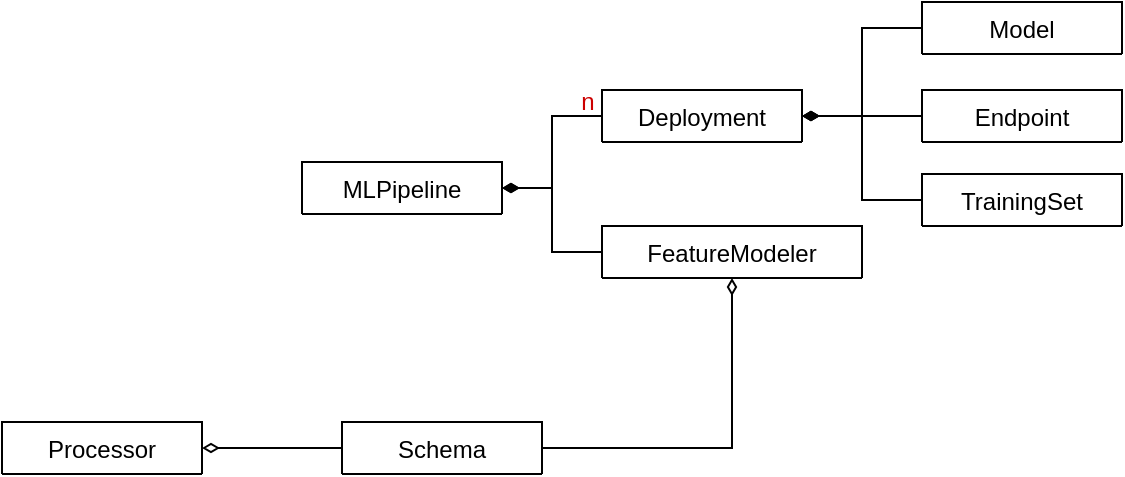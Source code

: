 <mxfile version="12.6.2" type="github">
  <diagram id="50PFHMBwWoru9Kx3dnVT" name="Page-1">
    <mxGraphModel dx="807" dy="548" grid="1" gridSize="10" guides="1" tooltips="1" connect="1" arrows="1" fold="1" page="1" pageScale="1" pageWidth="827" pageHeight="1169" math="0" shadow="0">
      <root>
        <mxCell id="0"/>
        <mxCell id="1" parent="0"/>
        <mxCell id="7ZKbAUIHLJUo5AwXwC-h-1" style="edgeStyle=orthogonalEdgeStyle;rounded=0;orthogonalLoop=1;jettySize=auto;html=1;exitX=1;exitY=0.5;exitDx=0;exitDy=0;entryX=0;entryY=0.5;entryDx=0;entryDy=0;startArrow=diamondThin;startFill=1;endArrow=none;endFill=0;labelPosition=right;verticalLabelPosition=top;align=left;verticalAlign=bottom;" edge="1" parent="1" source="EUaZMrfHuvkhfZzwmmWV-1" target="EUaZMrfHuvkhfZzwmmWV-16">
          <mxGeometry relative="1" as="geometry"/>
        </mxCell>
        <mxCell id="7ZKbAUIHLJUo5AwXwC-h-3" style="edgeStyle=orthogonalEdgeStyle;rounded=0;orthogonalLoop=1;jettySize=auto;html=1;exitX=1;exitY=0.5;exitDx=0;exitDy=0;entryX=0;entryY=0.5;entryDx=0;entryDy=0;startArrow=diamondThin;startFill=1;endArrow=none;endFill=0;" edge="1" parent="1" source="EUaZMrfHuvkhfZzwmmWV-1" target="7ZKbAUIHLJUo5AwXwC-h-2">
          <mxGeometry relative="1" as="geometry"/>
        </mxCell>
        <mxCell id="EUaZMrfHuvkhfZzwmmWV-1" value="MLPipeline" style="swimlane;fontStyle=0;childLayout=stackLayout;horizontal=1;startSize=26;fillColor=none;horizontalStack=0;resizeParent=1;resizeParentMax=0;resizeLast=0;collapsible=1;marginBottom=0;" parent="1" vertex="1" collapsed="1">
          <mxGeometry x="270" y="220" width="100" height="26" as="geometry">
            <mxRectangle x="270" y="184" width="140" height="52" as="alternateBounds"/>
          </mxGeometry>
        </mxCell>
        <mxCell id="EUaZMrfHuvkhfZzwmmWV-8" value="Model" style="swimlane;fontStyle=0;childLayout=stackLayout;horizontal=1;startSize=26;fillColor=none;horizontalStack=0;resizeParent=1;resizeParentMax=0;resizeLast=0;collapsible=1;marginBottom=0;" parent="1" vertex="1" collapsed="1">
          <mxGeometry x="580" y="140" width="100" height="26" as="geometry">
            <mxRectangle x="90" y="130" width="140" height="52" as="alternateBounds"/>
          </mxGeometry>
        </mxCell>
        <mxCell id="EUaZMrfHuvkhfZzwmmWV-9" value="Endpoint" style="swimlane;fontStyle=0;childLayout=stackLayout;horizontal=1;startSize=26;fillColor=none;horizontalStack=0;resizeParent=1;resizeParentMax=0;resizeLast=0;collapsible=1;marginBottom=0;" parent="1" vertex="1" collapsed="1">
          <mxGeometry x="580" y="184" width="100" height="26" as="geometry">
            <mxRectangle x="90" y="130" width="140" height="52" as="alternateBounds"/>
          </mxGeometry>
        </mxCell>
        <mxCell id="EUaZMrfHuvkhfZzwmmWV-10" value="TrainingSet" style="swimlane;fontStyle=0;childLayout=stackLayout;horizontal=1;startSize=26;fillColor=none;horizontalStack=0;resizeParent=1;resizeParentMax=0;resizeLast=0;collapsible=1;marginBottom=0;" parent="1" vertex="1" collapsed="1">
          <mxGeometry x="580" y="226" width="100" height="26" as="geometry">
            <mxRectangle x="90" y="130" width="140" height="52" as="alternateBounds"/>
          </mxGeometry>
        </mxCell>
        <mxCell id="EUaZMrfHuvkhfZzwmmWV-20" style="edgeStyle=orthogonalEdgeStyle;rounded=0;orthogonalLoop=1;jettySize=auto;html=1;exitX=1;exitY=0.5;exitDx=0;exitDy=0;entryX=0;entryY=0.5;entryDx=0;entryDy=0;endArrow=none;endFill=0;startArrow=diamondThin;startFill=1;" parent="1" source="EUaZMrfHuvkhfZzwmmWV-16" target="EUaZMrfHuvkhfZzwmmWV-8" edge="1">
          <mxGeometry relative="1" as="geometry"/>
        </mxCell>
        <mxCell id="EUaZMrfHuvkhfZzwmmWV-21" style="edgeStyle=orthogonalEdgeStyle;rounded=0;orthogonalLoop=1;jettySize=auto;html=1;exitX=1;exitY=0.5;exitDx=0;exitDy=0;entryX=0;entryY=0.5;entryDx=0;entryDy=0;startArrow=diamondThin;startFill=1;endArrow=none;endFill=0;" parent="1" source="EUaZMrfHuvkhfZzwmmWV-16" target="EUaZMrfHuvkhfZzwmmWV-9" edge="1">
          <mxGeometry relative="1" as="geometry"/>
        </mxCell>
        <mxCell id="EUaZMrfHuvkhfZzwmmWV-24" style="edgeStyle=orthogonalEdgeStyle;rounded=0;orthogonalLoop=1;jettySize=auto;html=1;exitX=1;exitY=0.5;exitDx=0;exitDy=0;entryX=0;entryY=0.5;entryDx=0;entryDy=0;startArrow=diamondThin;startFill=1;endArrow=none;endFill=0;" parent="1" source="EUaZMrfHuvkhfZzwmmWV-16" target="EUaZMrfHuvkhfZzwmmWV-10" edge="1">
          <mxGeometry relative="1" as="geometry"/>
        </mxCell>
        <mxCell id="EUaZMrfHuvkhfZzwmmWV-16" value="Deployment" style="swimlane;fontStyle=0;childLayout=stackLayout;horizontal=1;startSize=26;fillColor=none;horizontalStack=0;resizeParent=1;resizeParentMax=0;resizeLast=0;collapsible=1;marginBottom=0;" parent="1" vertex="1" collapsed="1">
          <mxGeometry x="420" y="184" width="100" height="26" as="geometry">
            <mxRectangle x="90" y="210" width="140" height="52" as="alternateBounds"/>
          </mxGeometry>
        </mxCell>
        <mxCell id="EUaZMrfHuvkhfZzwmmWV-17" value="status: enum" style="text;strokeColor=none;fillColor=none;align=left;verticalAlign=top;spacingLeft=4;spacingRight=4;overflow=hidden;rotatable=0;points=[[0,0.5],[1,0.5]];portConstraint=eastwest;" parent="EUaZMrfHuvkhfZzwmmWV-16" vertex="1">
          <mxGeometry y="26" width="100" height="26" as="geometry"/>
        </mxCell>
        <mxCell id="7ZKbAUIHLJUo5AwXwC-h-5" style="edgeStyle=orthogonalEdgeStyle;rounded=0;orthogonalLoop=1;jettySize=auto;html=1;exitX=0.5;exitY=1;exitDx=0;exitDy=0;entryX=1;entryY=0.5;entryDx=0;entryDy=0;startArrow=diamondThin;startFill=0;endArrow=none;endFill=0;" edge="1" parent="1" source="7ZKbAUIHLJUo5AwXwC-h-2" target="7ZKbAUIHLJUo5AwXwC-h-4">
          <mxGeometry relative="1" as="geometry"/>
        </mxCell>
        <mxCell id="7ZKbAUIHLJUo5AwXwC-h-2" value="FeatureModeler" style="swimlane;fontStyle=0;childLayout=stackLayout;horizontal=1;startSize=26;fillColor=none;horizontalStack=0;resizeParent=1;resizeParentMax=0;resizeLast=0;collapsible=1;marginBottom=0;" vertex="1" collapsed="1" parent="1">
          <mxGeometry x="420" y="252" width="130" height="26" as="geometry">
            <mxRectangle x="270" y="184" width="140" height="52" as="alternateBounds"/>
          </mxGeometry>
        </mxCell>
        <mxCell id="7ZKbAUIHLJUo5AwXwC-h-4" value="Schema" style="swimlane;fontStyle=0;childLayout=stackLayout;horizontal=1;startSize=26;fillColor=none;horizontalStack=0;resizeParent=1;resizeParentMax=0;resizeLast=0;collapsible=1;marginBottom=0;" vertex="1" collapsed="1" parent="1">
          <mxGeometry x="290" y="350" width="100" height="26" as="geometry">
            <mxRectangle x="270" y="184" width="140" height="52" as="alternateBounds"/>
          </mxGeometry>
        </mxCell>
        <mxCell id="7ZKbAUIHLJUo5AwXwC-h-8" value="n" style="text;html=1;strokeColor=none;fillColor=none;align=center;verticalAlign=middle;whiteSpace=wrap;rounded=0;fontColor=#CC0000;" vertex="1" parent="1">
          <mxGeometry x="393" y="180" width="40" height="20" as="geometry"/>
        </mxCell>
        <mxCell id="7ZKbAUIHLJUo5AwXwC-h-10" style="edgeStyle=orthogonalEdgeStyle;rounded=0;orthogonalLoop=1;jettySize=auto;html=1;exitX=1;exitY=0.5;exitDx=0;exitDy=0;entryX=0;entryY=0.5;entryDx=0;entryDy=0;startArrow=diamondThin;startFill=0;endArrow=none;endFill=0;fontColor=#CC0000;" edge="1" parent="1" source="7ZKbAUIHLJUo5AwXwC-h-9" target="7ZKbAUIHLJUo5AwXwC-h-4">
          <mxGeometry relative="1" as="geometry"/>
        </mxCell>
        <mxCell id="7ZKbAUIHLJUo5AwXwC-h-9" value="Processor" style="swimlane;fontStyle=0;childLayout=stackLayout;horizontal=1;startSize=26;fillColor=none;horizontalStack=0;resizeParent=1;resizeParentMax=0;resizeLast=0;collapsible=1;marginBottom=0;" vertex="1" collapsed="1" parent="1">
          <mxGeometry x="120" y="350" width="100" height="26" as="geometry">
            <mxRectangle x="270" y="184" width="140" height="52" as="alternateBounds"/>
          </mxGeometry>
        </mxCell>
      </root>
    </mxGraphModel>
  </diagram>
</mxfile>
